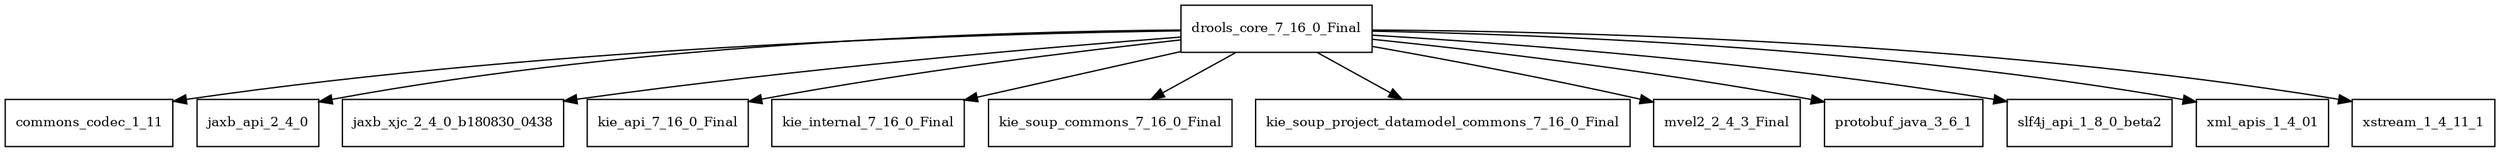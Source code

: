 digraph drools_core_7_16_0_Final_dependencies {
  node [shape = box, fontsize=10.0];
  drools_core_7_16_0_Final -> commons_codec_1_11;
  drools_core_7_16_0_Final -> jaxb_api_2_4_0;
  drools_core_7_16_0_Final -> jaxb_xjc_2_4_0_b180830_0438;
  drools_core_7_16_0_Final -> kie_api_7_16_0_Final;
  drools_core_7_16_0_Final -> kie_internal_7_16_0_Final;
  drools_core_7_16_0_Final -> kie_soup_commons_7_16_0_Final;
  drools_core_7_16_0_Final -> kie_soup_project_datamodel_commons_7_16_0_Final;
  drools_core_7_16_0_Final -> mvel2_2_4_3_Final;
  drools_core_7_16_0_Final -> protobuf_java_3_6_1;
  drools_core_7_16_0_Final -> slf4j_api_1_8_0_beta2;
  drools_core_7_16_0_Final -> xml_apis_1_4_01;
  drools_core_7_16_0_Final -> xstream_1_4_11_1;
}

